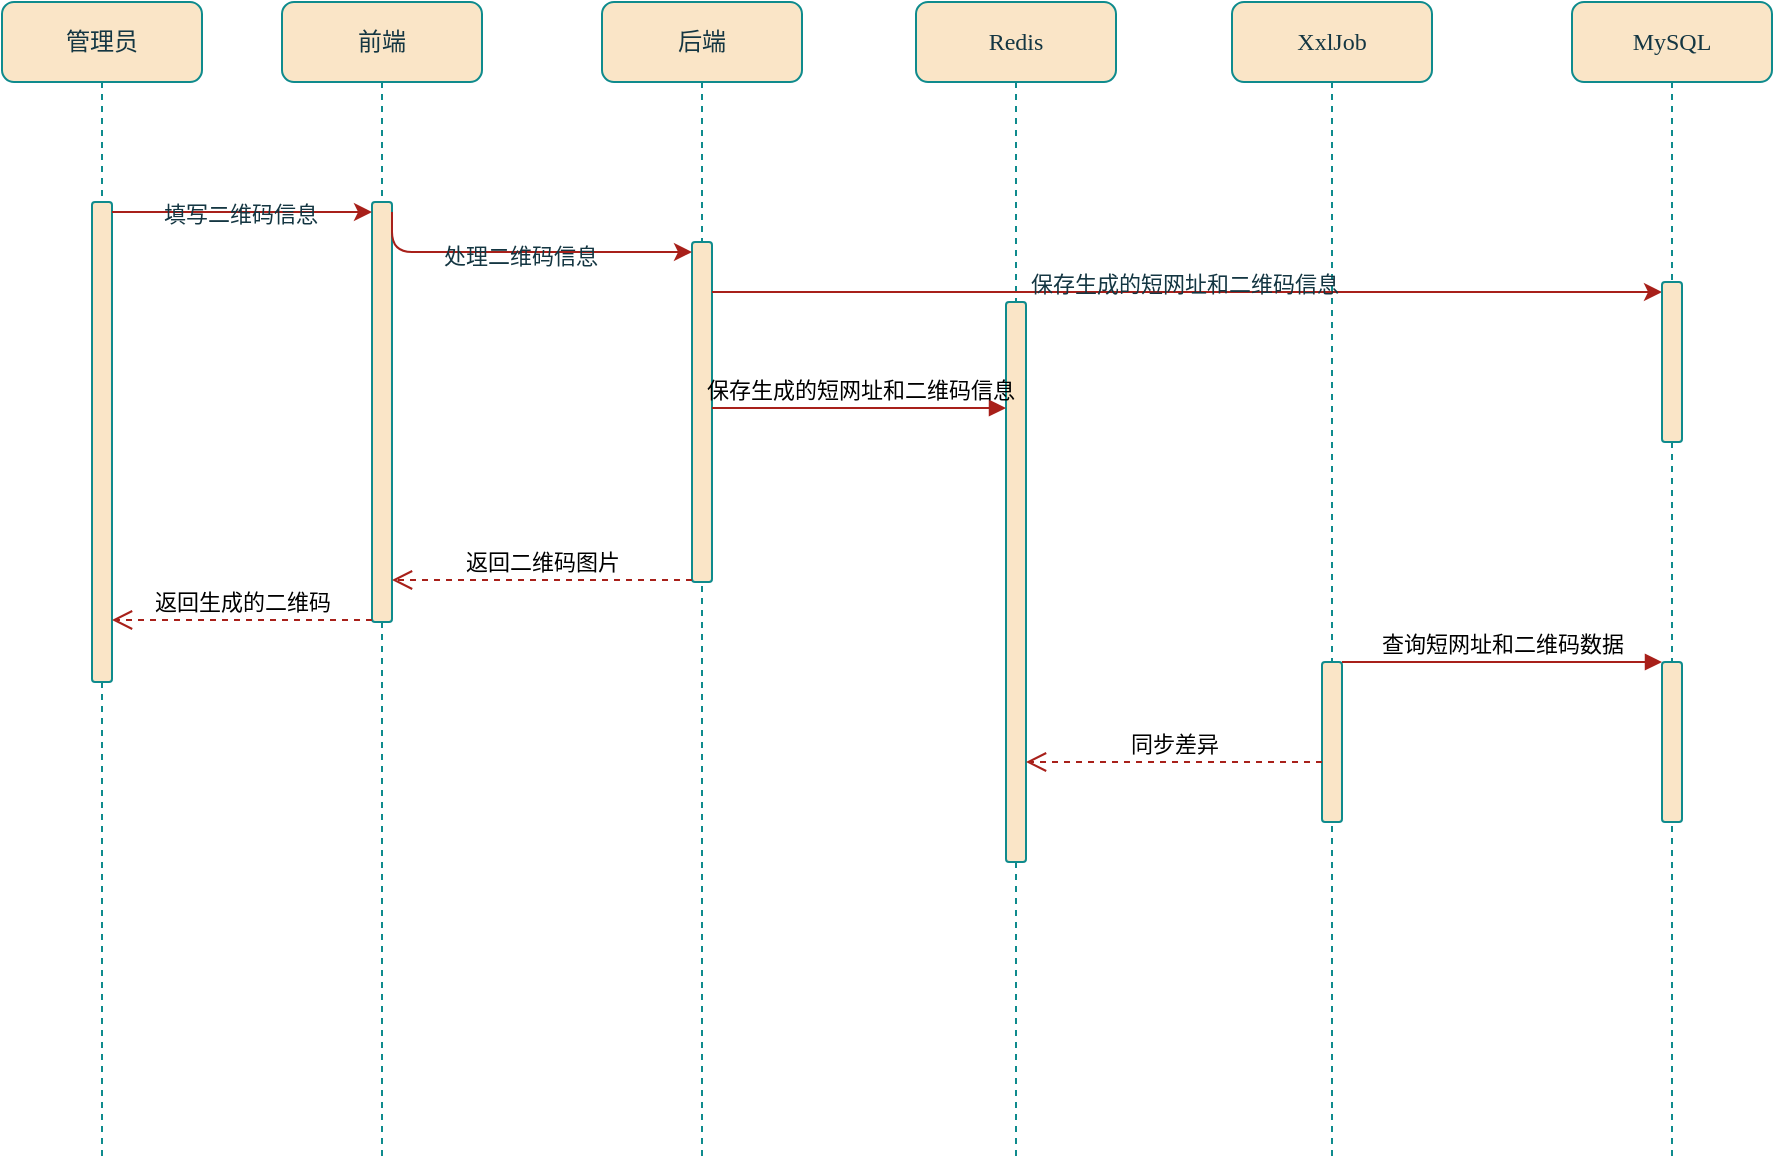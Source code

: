 <mxfile version="24.7.5" pages="2">
  <diagram name="服务端" id="13e1069c-82ec-6db2-03f1-153e76fe0fe0">
    <mxGraphModel dx="1185" dy="688" grid="0" gridSize="10" guides="1" tooltips="1" connect="1" arrows="1" fold="1" page="0" pageScale="1" pageWidth="1100" pageHeight="850" background="none" math="0" shadow="0">
      <root>
        <mxCell id="0" />
        <mxCell id="1" parent="0" />
        <mxCell id="7baba1c4bc27f4b0-2" value="前端" style="shape=umlLifeline;perimeter=lifelinePerimeter;whiteSpace=wrap;html=1;container=1;collapsible=0;recursiveResize=0;outlineConnect=0;rounded=1;shadow=0;comic=0;labelBackgroundColor=none;strokeWidth=1;fontFamily=Verdana;fontSize=12;align=center;fillColor=#FAE5C7;strokeColor=#0F8B8D;fontColor=#143642;" parent="1" vertex="1">
          <mxGeometry x="240" y="80" width="100" height="580" as="geometry" />
        </mxCell>
        <mxCell id="m10w1irg9j1w61jKHhI2-2" value="" style="html=1;points=[[0,0,0,0,5],[0,1,0,0,-5],[1,0,0,0,5],[1,1,0,0,-5]];perimeter=orthogonalPerimeter;outlineConnect=0;targetShapes=umlLifeline;portConstraint=eastwest;newEdgeStyle={&quot;curved&quot;:0,&quot;rounded&quot;:0};labelBackgroundColor=none;fillColor=#FAE5C7;strokeColor=#0F8B8D;fontColor=#143642;rounded=1;" parent="7baba1c4bc27f4b0-2" vertex="1">
          <mxGeometry x="45" y="100" width="10" height="210" as="geometry" />
        </mxCell>
        <mxCell id="7baba1c4bc27f4b0-3" value="后端" style="shape=umlLifeline;perimeter=lifelinePerimeter;whiteSpace=wrap;html=1;container=1;collapsible=0;recursiveResize=0;outlineConnect=0;rounded=1;shadow=0;comic=0;labelBackgroundColor=none;strokeWidth=1;fontFamily=Verdana;fontSize=12;align=center;fillColor=#FAE5C7;strokeColor=#0F8B8D;fontColor=#143642;" parent="1" vertex="1">
          <mxGeometry x="400" y="80" width="100" height="580" as="geometry" />
        </mxCell>
        <mxCell id="m10w1irg9j1w61jKHhI2-5" value="" style="html=1;points=[[0,0,0,0,5],[0,1,0,0,-5],[1,0,0,0,5],[1,1,0,0,-5]];perimeter=orthogonalPerimeter;outlineConnect=0;targetShapes=umlLifeline;portConstraint=eastwest;newEdgeStyle={&quot;curved&quot;:0,&quot;rounded&quot;:0};labelBackgroundColor=none;fillColor=#FAE5C7;strokeColor=#0F8B8D;fontColor=#143642;rounded=1;" parent="7baba1c4bc27f4b0-3" vertex="1">
          <mxGeometry x="45" y="120" width="10" height="170" as="geometry" />
        </mxCell>
        <mxCell id="7baba1c4bc27f4b0-4" value="Redis" style="shape=umlLifeline;perimeter=lifelinePerimeter;whiteSpace=wrap;html=1;container=1;collapsible=0;recursiveResize=0;outlineConnect=0;rounded=1;shadow=0;comic=0;labelBackgroundColor=none;strokeWidth=1;fontFamily=Verdana;fontSize=12;align=center;fillColor=#FAE5C7;strokeColor=#0F8B8D;fontColor=#143642;" parent="1" vertex="1">
          <mxGeometry x="557" y="80" width="100" height="580" as="geometry" />
        </mxCell>
        <mxCell id="m10w1irg9j1w61jKHhI2-16" value="" style="html=1;points=[[0,0,0,0,5],[0,1,0,0,-5],[1,0,0,0,5],[1,1,0,0,-5]];perimeter=orthogonalPerimeter;outlineConnect=0;targetShapes=umlLifeline;portConstraint=eastwest;newEdgeStyle={&quot;curved&quot;:0,&quot;rounded&quot;:0};labelBackgroundColor=none;fillColor=#FAE5C7;strokeColor=#0F8B8D;fontColor=#143642;rounded=1;" parent="7baba1c4bc27f4b0-4" vertex="1">
          <mxGeometry x="45" y="150" width="10" height="280" as="geometry" />
        </mxCell>
        <mxCell id="7baba1c4bc27f4b0-5" value="XxlJob" style="shape=umlLifeline;perimeter=lifelinePerimeter;whiteSpace=wrap;html=1;container=1;collapsible=0;recursiveResize=0;outlineConnect=0;rounded=1;shadow=0;comic=0;labelBackgroundColor=none;strokeWidth=1;fontFamily=Verdana;fontSize=12;align=center;fillColor=#FAE5C7;strokeColor=#0F8B8D;fontColor=#143642;" parent="1" vertex="1">
          <mxGeometry x="715" y="80" width="100" height="580" as="geometry" />
        </mxCell>
        <mxCell id="m10w1irg9j1w61jKHhI2-15" value="" style="html=1;points=[[0,0,0,0,5],[0,1,0,0,-5],[1,0,0,0,5],[1,1,0,0,-5]];perimeter=orthogonalPerimeter;outlineConnect=0;targetShapes=umlLifeline;portConstraint=eastwest;newEdgeStyle={&quot;curved&quot;:0,&quot;rounded&quot;:0};labelBackgroundColor=none;fillColor=#FAE5C7;strokeColor=#0F8B8D;fontColor=#143642;rounded=1;" parent="7baba1c4bc27f4b0-5" vertex="1">
          <mxGeometry x="45" y="330" width="10" height="80" as="geometry" />
        </mxCell>
        <mxCell id="Err0FS6Wq_6pEVaTqHkQ-6" value="查询短网址和二维码数据" style="html=1;verticalAlign=bottom;endArrow=block;curved=0;rounded=1;labelBackgroundColor=none;strokeColor=#A8201A;fontColor=default;" edge="1" parent="7baba1c4bc27f4b0-5" target="m10w1irg9j1w61jKHhI2-19">
          <mxGeometry width="80" relative="1" as="geometry">
            <mxPoint x="55" y="330" as="sourcePoint" />
            <mxPoint x="135" y="330" as="targetPoint" />
          </mxGeometry>
        </mxCell>
        <mxCell id="Err0FS6Wq_6pEVaTqHkQ-7" value="同步差异" style="html=1;verticalAlign=bottom;endArrow=open;dashed=1;endSize=8;curved=0;rounded=1;labelBackgroundColor=none;strokeColor=#A8201A;fontColor=default;" edge="1" parent="7baba1c4bc27f4b0-5" target="m10w1irg9j1w61jKHhI2-16">
          <mxGeometry relative="1" as="geometry">
            <mxPoint x="45" y="380" as="sourcePoint" />
            <mxPoint x="-65" y="380" as="targetPoint" />
          </mxGeometry>
        </mxCell>
        <mxCell id="7baba1c4bc27f4b0-8" value="管理员" style="shape=umlLifeline;perimeter=lifelinePerimeter;whiteSpace=wrap;html=1;container=1;collapsible=0;recursiveResize=0;outlineConnect=0;rounded=1;shadow=0;comic=0;labelBackgroundColor=none;strokeWidth=1;fontFamily=Verdana;fontSize=12;align=center;fillColor=#FAE5C7;strokeColor=#0F8B8D;fontColor=#143642;" parent="1" vertex="1">
          <mxGeometry x="100" y="80" width="100" height="580" as="geometry" />
        </mxCell>
        <mxCell id="m10w1irg9j1w61jKHhI2-1" value="" style="html=1;points=[[0,0,0,0,5],[0,1,0,0,-5],[1,0,0,0,5],[1,1,0,0,-5]];perimeter=orthogonalPerimeter;outlineConnect=0;targetShapes=umlLifeline;portConstraint=eastwest;newEdgeStyle={&quot;curved&quot;:0,&quot;rounded&quot;:0};labelBackgroundColor=none;fillColor=#FAE5C7;strokeColor=#0F8B8D;fontColor=#143642;rounded=1;" parent="7baba1c4bc27f4b0-8" vertex="1">
          <mxGeometry x="45" y="100" width="10" height="240" as="geometry" />
        </mxCell>
        <mxCell id="m10w1irg9j1w61jKHhI2-3" style="edgeStyle=orthogonalEdgeStyle;rounded=1;orthogonalLoop=1;jettySize=auto;html=1;curved=0;exitX=1;exitY=0;exitDx=0;exitDy=5;exitPerimeter=0;entryX=0;entryY=0;entryDx=0;entryDy=5;entryPerimeter=0;labelBackgroundColor=none;strokeColor=#A8201A;fontColor=default;" parent="1" source="m10w1irg9j1w61jKHhI2-1" target="m10w1irg9j1w61jKHhI2-2" edge="1">
          <mxGeometry relative="1" as="geometry" />
        </mxCell>
        <mxCell id="m10w1irg9j1w61jKHhI2-4" value="填写二维码信息" style="edgeLabel;html=1;align=center;verticalAlign=middle;resizable=0;points=[];labelBackgroundColor=none;fontColor=#143642;rounded=1;" parent="m10w1irg9j1w61jKHhI2-3" vertex="1" connectable="0">
          <mxGeometry x="-0.015" y="-1" relative="1" as="geometry">
            <mxPoint as="offset" />
          </mxGeometry>
        </mxCell>
        <mxCell id="m10w1irg9j1w61jKHhI2-6" style="edgeStyle=orthogonalEdgeStyle;rounded=1;orthogonalLoop=1;jettySize=auto;html=1;curved=0;entryX=0;entryY=0;entryDx=0;entryDy=5;entryPerimeter=0;exitX=1;exitY=0;exitDx=0;exitDy=5;exitPerimeter=0;labelBackgroundColor=none;strokeColor=#A8201A;fontColor=default;" parent="1" source="m10w1irg9j1w61jKHhI2-2" target="m10w1irg9j1w61jKHhI2-5" edge="1">
          <mxGeometry relative="1" as="geometry">
            <Array as="points">
              <mxPoint x="295" y="205" />
            </Array>
          </mxGeometry>
        </mxCell>
        <mxCell id="m10w1irg9j1w61jKHhI2-7" value="处理二维码信息" style="edgeLabel;html=1;align=center;verticalAlign=middle;resizable=0;points=[];labelBackgroundColor=none;fontColor=#143642;rounded=1;" parent="m10w1irg9j1w61jKHhI2-6" vertex="1" connectable="0">
          <mxGeometry x="-0.012" y="-2" relative="1" as="geometry">
            <mxPoint as="offset" />
          </mxGeometry>
        </mxCell>
        <mxCell id="m10w1irg9j1w61jKHhI2-9" value="" style="endArrow=classic;html=1;rounded=1;entryX=0;entryY=0;entryDx=0;entryDy=5;entryPerimeter=0;labelBackgroundColor=none;strokeColor=#A8201A;fontColor=default;" parent="1" source="m10w1irg9j1w61jKHhI2-5" target="m10w1irg9j1w61jKHhI2-18" edge="1">
          <mxGeometry width="50" height="50" relative="1" as="geometry">
            <mxPoint x="455" y="240" as="sourcePoint" />
            <mxPoint x="725" y="225" as="targetPoint" />
          </mxGeometry>
        </mxCell>
        <mxCell id="m10w1irg9j1w61jKHhI2-10" value="保存生成的短网址和二维码信息" style="edgeLabel;html=1;align=center;verticalAlign=middle;resizable=0;points=[];labelBackgroundColor=none;fontColor=#143642;rounded=1;" parent="m10w1irg9j1w61jKHhI2-9" vertex="1" connectable="0">
          <mxGeometry x="-0.156" y="4" relative="1" as="geometry">
            <mxPoint x="35" as="offset" />
          </mxGeometry>
        </mxCell>
        <mxCell id="m10w1irg9j1w61jKHhI2-13" value="返回二维码图片" style="html=1;verticalAlign=bottom;endArrow=open;dashed=1;endSize=8;curved=0;rounded=1;labelBackgroundColor=none;strokeColor=#A8201A;fontColor=default;" parent="1" edge="1">
          <mxGeometry relative="1" as="geometry">
            <mxPoint x="445" y="369" as="sourcePoint" />
            <mxPoint x="295" y="369" as="targetPoint" />
          </mxGeometry>
        </mxCell>
        <mxCell id="m10w1irg9j1w61jKHhI2-14" value="返回生成的二维码" style="html=1;verticalAlign=bottom;endArrow=open;dashed=1;endSize=8;curved=0;rounded=1;exitX=0;exitY=1;exitDx=0;exitDy=-5;exitPerimeter=0;labelBackgroundColor=none;strokeColor=#A8201A;fontColor=default;" parent="1" edge="1">
          <mxGeometry relative="1" as="geometry">
            <mxPoint x="285" y="389" as="sourcePoint" />
            <mxPoint x="155" y="389" as="targetPoint" />
            <mxPoint as="offset" />
          </mxGeometry>
        </mxCell>
        <mxCell id="m10w1irg9j1w61jKHhI2-17" value="MySQL" style="shape=umlLifeline;perimeter=lifelinePerimeter;whiteSpace=wrap;html=1;container=1;collapsible=0;recursiveResize=0;outlineConnect=0;rounded=1;shadow=0;comic=0;labelBackgroundColor=none;strokeWidth=1;fontFamily=Verdana;fontSize=12;align=center;fillColor=#FAE5C7;strokeColor=#0F8B8D;fontColor=#143642;" parent="1" vertex="1">
          <mxGeometry x="885" y="80" width="100" height="580" as="geometry" />
        </mxCell>
        <mxCell id="m10w1irg9j1w61jKHhI2-18" value="" style="html=1;points=[[0,0,0,0,5],[0,1,0,0,-5],[1,0,0,0,5],[1,1,0,0,-5]];perimeter=orthogonalPerimeter;outlineConnect=0;targetShapes=umlLifeline;portConstraint=eastwest;newEdgeStyle={&quot;curved&quot;:0,&quot;rounded&quot;:0};labelBackgroundColor=none;fillColor=#FAE5C7;strokeColor=#0F8B8D;fontColor=#143642;rounded=1;" parent="m10w1irg9j1w61jKHhI2-17" vertex="1">
          <mxGeometry x="45" y="140" width="10" height="80" as="geometry" />
        </mxCell>
        <mxCell id="m10w1irg9j1w61jKHhI2-19" value="" style="html=1;points=[[0,0,0,0,5],[0,1,0,0,-5],[1,0,0,0,5],[1,1,0,0,-5]];perimeter=orthogonalPerimeter;outlineConnect=0;targetShapes=umlLifeline;portConstraint=eastwest;newEdgeStyle={&quot;curved&quot;:0,&quot;rounded&quot;:0};labelBackgroundColor=none;fillColor=#FAE5C7;strokeColor=#0F8B8D;fontColor=#143642;rounded=1;" parent="m10w1irg9j1w61jKHhI2-17" vertex="1">
          <mxGeometry x="45" y="330" width="10" height="80" as="geometry" />
        </mxCell>
        <mxCell id="Err0FS6Wq_6pEVaTqHkQ-5" value="保存生成的短网址和二维码信息" style="html=1;verticalAlign=bottom;endArrow=block;curved=0;rounded=1;labelBackgroundColor=none;strokeColor=#A8201A;fontColor=default;" edge="1" parent="1">
          <mxGeometry x="0.002" width="80" relative="1" as="geometry">
            <mxPoint x="455" y="283" as="sourcePoint" />
            <mxPoint x="602" y="283" as="targetPoint" />
            <mxPoint as="offset" />
          </mxGeometry>
        </mxCell>
      </root>
    </mxGraphModel>
  </diagram>
  <diagram id="SRQQ4WvaJXSlkZ8rGW7y" name="客户端">
    <mxGraphModel dx="2074" dy="1204" grid="0" gridSize="10" guides="1" tooltips="1" connect="1" arrows="1" fold="1" page="0" pageScale="1" pageWidth="827" pageHeight="1169" math="0" shadow="0">
      <root>
        <mxCell id="0" />
        <mxCell id="1" parent="0" />
      </root>
    </mxGraphModel>
  </diagram>
</mxfile>
